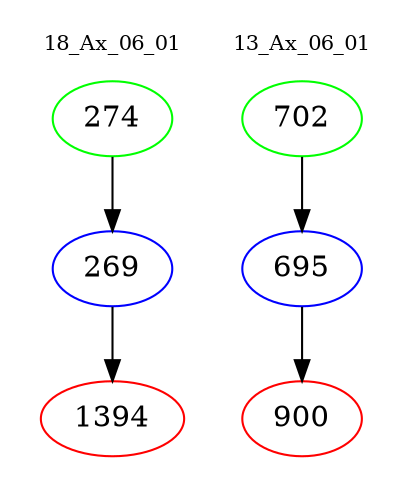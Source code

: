 digraph{
subgraph cluster_0 {
color = white
label = "18_Ax_06_01";
fontsize=10;
T0_274 [label="274", color="green"]
T0_274 -> T0_269 [color="black"]
T0_269 [label="269", color="blue"]
T0_269 -> T0_1394 [color="black"]
T0_1394 [label="1394", color="red"]
}
subgraph cluster_1 {
color = white
label = "13_Ax_06_01";
fontsize=10;
T1_702 [label="702", color="green"]
T1_702 -> T1_695 [color="black"]
T1_695 [label="695", color="blue"]
T1_695 -> T1_900 [color="black"]
T1_900 [label="900", color="red"]
}
}
